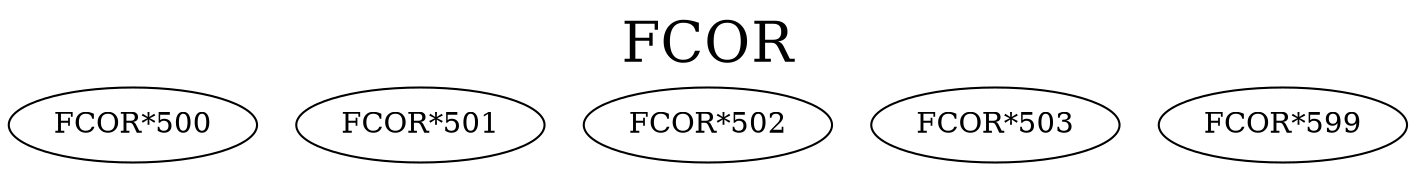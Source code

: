 digraph FCOR {
labelloc = "t";
label = "FCOR"
fontsize = 27;
"FCOR*500"
"FCOR*501"
"FCOR*502"
"FCOR*503"
"FCOR*599"
}
